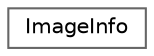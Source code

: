 digraph "Graphical Class Hierarchy"
{
 // LATEX_PDF_SIZE
  bgcolor="transparent";
  edge [fontname=Helvetica,fontsize=10,labelfontname=Helvetica,labelfontsize=10];
  node [fontname=Helvetica,fontsize=10,shape=box,height=0.2,width=0.4];
  rankdir="LR";
  Node0 [id="Node000000",label="ImageInfo",height=0.2,width=0.4,color="grey40", fillcolor="white", style="filled",URL="$struct_image_info.html",tooltip="Structure for storing information about images or curves."];
}

